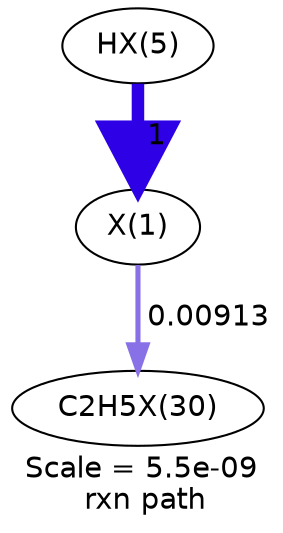 digraph reaction_paths {
center=1;
s48 -> s47[fontname="Helvetica", style="setlinewidth(6)", arrowsize=3, color="0.7, 1.5, 0.9"
, label=" 1"];
s47 -> s52[fontname="Helvetica", style="setlinewidth(2.45)", arrowsize=1.23, color="0.7, 0.509, 0.9"
, label=" 0.00913"];
s47 [ fontname="Helvetica", label="X(1)"];
s48 [ fontname="Helvetica", label="HX(5)"];
s52 [ fontname="Helvetica", label="C2H5X(30)"];
 label = "Scale = 5.5e-09\l rxn path";
 fontname = "Helvetica";
}
